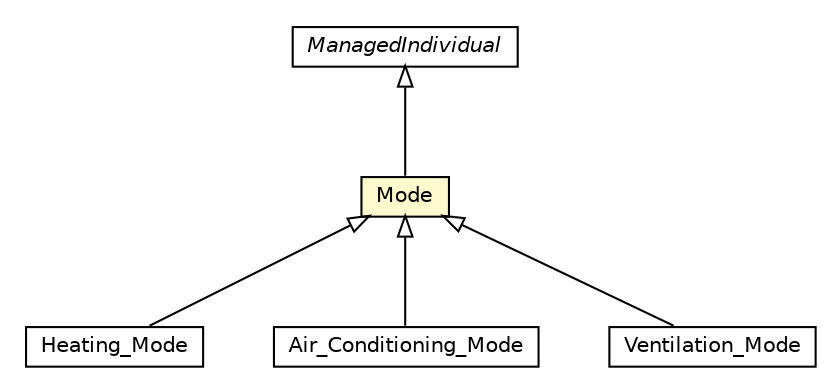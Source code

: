 #!/usr/local/bin/dot
#
# Class diagram 
# Generated by UMLGraph version 5.1 (http://www.umlgraph.org/)
#

digraph G {
	edge [fontname="Helvetica",fontsize=10,labelfontname="Helvetica",labelfontsize=10];
	node [fontname="Helvetica",fontsize=10,shape=plaintext];
	nodesep=0.25;
	ranksep=0.5;
	// org.universAAL.middleware.owl.ManagedIndividual
	c4197921 [label=<<table title="org.universAAL.middleware.owl.ManagedIndividual" border="0" cellborder="1" cellspacing="0" cellpadding="2" port="p" href="../../middleware/owl/ManagedIndividual.html">
		<tr><td><table border="0" cellspacing="0" cellpadding="1">
<tr><td align="center" balign="center"><font face="Helvetica-Oblique"> ManagedIndividual </font></td></tr>
		</table></td></tr>
		</table>>, fontname="Helvetica", fontcolor="black", fontsize=10.0];
	// org.universAAL.ontology.hvac.Heating_Mode
	c4198734 [label=<<table title="org.universAAL.ontology.hvac.Heating_Mode" border="0" cellborder="1" cellspacing="0" cellpadding="2" port="p" href="./Heating_Mode.html">
		<tr><td><table border="0" cellspacing="0" cellpadding="1">
<tr><td align="center" balign="center"> Heating_Mode </td></tr>
		</table></td></tr>
		</table>>, fontname="Helvetica", fontcolor="black", fontsize=10.0];
	// org.universAAL.ontology.hvac.Air_Conditioning_Mode
	c4198735 [label=<<table title="org.universAAL.ontology.hvac.Air_Conditioning_Mode" border="0" cellborder="1" cellspacing="0" cellpadding="2" port="p" href="./Air_Conditioning_Mode.html">
		<tr><td><table border="0" cellspacing="0" cellpadding="1">
<tr><td align="center" balign="center"> Air_Conditioning_Mode </td></tr>
		</table></td></tr>
		</table>>, fontname="Helvetica", fontcolor="black", fontsize=10.0];
	// org.universAAL.ontology.hvac.Mode
	c4198739 [label=<<table title="org.universAAL.ontology.hvac.Mode" border="0" cellborder="1" cellspacing="0" cellpadding="2" port="p" bgcolor="lemonChiffon" href="./Mode.html">
		<tr><td><table border="0" cellspacing="0" cellpadding="1">
<tr><td align="center" balign="center"> Mode </td></tr>
		</table></td></tr>
		</table>>, fontname="Helvetica", fontcolor="black", fontsize=10.0];
	// org.universAAL.ontology.hvac.Ventilation_Mode
	c4198740 [label=<<table title="org.universAAL.ontology.hvac.Ventilation_Mode" border="0" cellborder="1" cellspacing="0" cellpadding="2" port="p" href="./Ventilation_Mode.html">
		<tr><td><table border="0" cellspacing="0" cellpadding="1">
<tr><td align="center" balign="center"> Ventilation_Mode </td></tr>
		</table></td></tr>
		</table>>, fontname="Helvetica", fontcolor="black", fontsize=10.0];
	//org.universAAL.ontology.hvac.Heating_Mode extends org.universAAL.ontology.hvac.Mode
	c4198739:p -> c4198734:p [dir=back,arrowtail=empty];
	//org.universAAL.ontology.hvac.Air_Conditioning_Mode extends org.universAAL.ontology.hvac.Mode
	c4198739:p -> c4198735:p [dir=back,arrowtail=empty];
	//org.universAAL.ontology.hvac.Mode extends org.universAAL.middleware.owl.ManagedIndividual
	c4197921:p -> c4198739:p [dir=back,arrowtail=empty];
	//org.universAAL.ontology.hvac.Ventilation_Mode extends org.universAAL.ontology.hvac.Mode
	c4198739:p -> c4198740:p [dir=back,arrowtail=empty];
}

